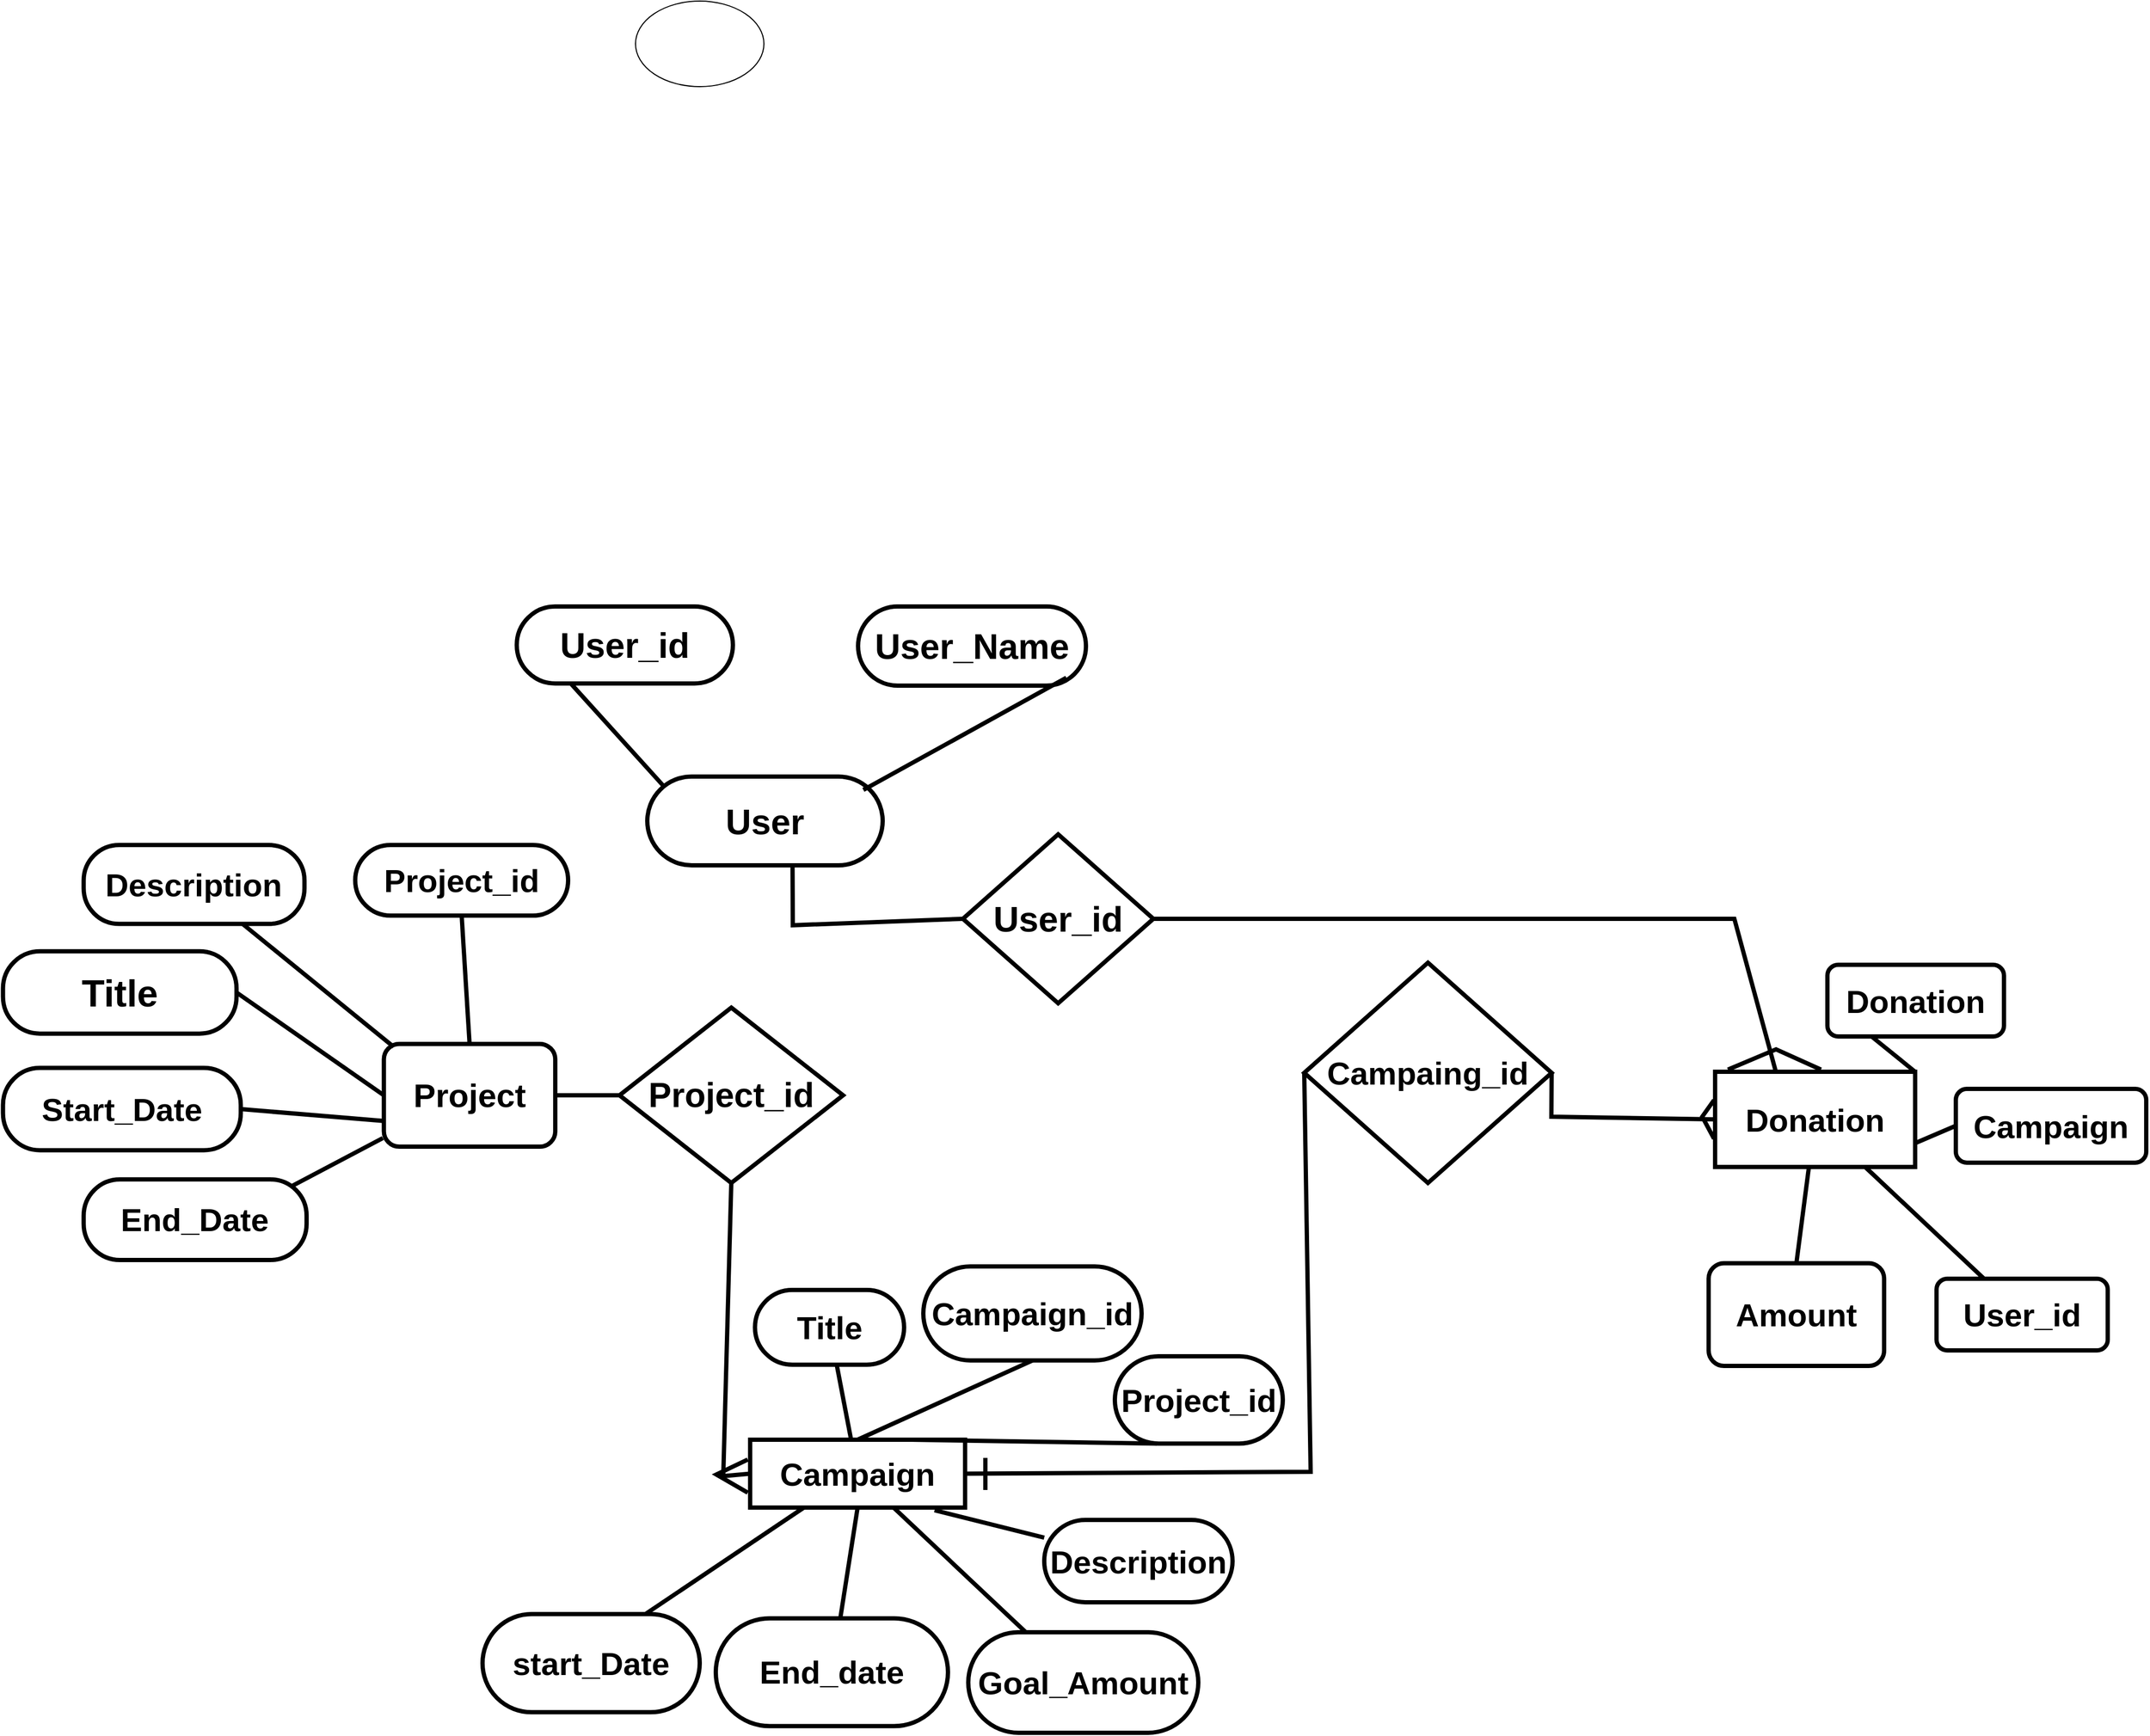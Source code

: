 <mxfile version="24.7.16">
  <diagram name="Page-1" id="Oq_Pg3VH7LKlsVWEqyEA">
    <mxGraphModel dx="3585" dy="2300" grid="0" gridSize="10" guides="1" tooltips="1" connect="1" arrows="1" fold="1" page="0" pageScale="1" pageWidth="850" pageHeight="1100" math="0" shadow="0">
      <root>
        <mxCell id="0" />
        <mxCell id="1" parent="0" />
        <mxCell id="XE9d4sWk9BGssQlL5iwP-2" value="" style="ellipse;whiteSpace=wrap;html=1;" vertex="1" parent="1">
          <mxGeometry x="-5" y="-580" width="120" height="80" as="geometry" />
        </mxCell>
        <mxCell id="XE9d4sWk9BGssQlL5iwP-4" value="Project_id" style="rhombus;whiteSpace=wrap;html=1;strokeWidth=4;fontSize=32;fontStyle=1;" vertex="1" parent="1">
          <mxGeometry x="-20" y="361" width="209" height="164" as="geometry" />
        </mxCell>
        <object label="Campaing_id" id="XE9d4sWk9BGssQlL5iwP-6">
          <mxCell style="rhombus;whiteSpace=wrap;html=1;strokeWidth=4;fontSize=30;fontStyle=1;" vertex="1" parent="1">
            <mxGeometry x="620" y="319" width="231.25" height="206" as="geometry" />
          </mxCell>
        </object>
        <mxCell id="XE9d4sWk9BGssQlL5iwP-8" value="&lt;b&gt;&lt;font style=&quot;font-size: 33px;&quot;&gt;User_id&lt;/font&gt;&lt;/b&gt;" style="rounded=1;whiteSpace=wrap;html=1;arcSize=50;strokeWidth=4;" vertex="1" parent="1">
          <mxGeometry x="-116" y="-14" width="202" height="72" as="geometry" />
        </mxCell>
        <mxCell id="XE9d4sWk9BGssQlL5iwP-9" value="User_Name" style="rounded=1;whiteSpace=wrap;html=1;arcSize=50;strokeWidth=4;fontSize=33;fontStyle=1;" vertex="1" parent="1">
          <mxGeometry x="203" y="-14" width="213" height="74" as="geometry" />
        </mxCell>
        <mxCell id="XE9d4sWk9BGssQlL5iwP-10" value="User" style="rounded=1;whiteSpace=wrap;html=1;arcSize=50;strokeWidth=4;fontSize=33;fontStyle=1;" vertex="1" parent="1">
          <mxGeometry x="6" y="145" width="220" height="83" as="geometry" />
        </mxCell>
        <mxCell id="XE9d4sWk9BGssQlL5iwP-13" value="" style="endArrow=none;html=1;rounded=0;entryX=0.25;entryY=1;entryDx=0;entryDy=0;exitX=0.073;exitY=0.118;exitDx=0;exitDy=0;exitPerimeter=0;strokeWidth=4;" edge="1" parent="1" source="XE9d4sWk9BGssQlL5iwP-10" target="XE9d4sWk9BGssQlL5iwP-8">
          <mxGeometry width="50" height="50" relative="1" as="geometry">
            <mxPoint x="45" y="154" as="sourcePoint" />
            <mxPoint x="95" y="104" as="targetPoint" />
          </mxGeometry>
        </mxCell>
        <mxCell id="XE9d4sWk9BGssQlL5iwP-17" value="" style="endArrow=none;html=1;rounded=0;entryX=0.914;entryY=0.9;entryDx=0;entryDy=0;exitX=0.918;exitY=0.151;exitDx=0;exitDy=0;entryPerimeter=0;exitPerimeter=0;strokeWidth=4;" edge="1" parent="1" source="XE9d4sWk9BGssQlL5iwP-10" target="XE9d4sWk9BGssQlL5iwP-9">
          <mxGeometry width="50" height="50" relative="1" as="geometry">
            <mxPoint x="205" y="144" as="sourcePoint" />
            <mxPoint x="255" y="94" as="targetPoint" />
            <Array as="points" />
          </mxGeometry>
        </mxCell>
        <mxCell id="XE9d4sWk9BGssQlL5iwP-18" value="User_id" style="rhombus;whiteSpace=wrap;html=1;strokeWidth=4;fontSize=33;fontStyle=1;" vertex="1" parent="1">
          <mxGeometry x="301" y="199" width="178" height="158" as="geometry" />
        </mxCell>
        <mxCell id="XE9d4sWk9BGssQlL5iwP-21" value="" style="endArrow=none;html=1;rounded=0;entryX=0.617;entryY=1;entryDx=0;entryDy=0;entryPerimeter=0;exitX=0;exitY=0.5;exitDx=0;exitDy=0;strokeWidth=4;" edge="1" parent="1" source="XE9d4sWk9BGssQlL5iwP-18" target="XE9d4sWk9BGssQlL5iwP-10">
          <mxGeometry width="50" height="50" relative="1" as="geometry">
            <mxPoint x="339" y="267" as="sourcePoint" />
            <mxPoint x="275" y="222" as="targetPoint" />
            <Array as="points">
              <mxPoint x="142" y="284" />
            </Array>
          </mxGeometry>
        </mxCell>
        <mxCell id="XE9d4sWk9BGssQlL5iwP-64" value="" style="endArrow=none;html=1;rounded=0;entryX=0;entryY=0.5;entryDx=0;entryDy=0;exitX=0.5;exitY=1;exitDx=0;exitDy=0;strokeWidth=4;" edge="1" parent="1" source="XE9d4sWk9BGssQlL5iwP-4" target="XE9d4sWk9BGssQlL5iwP-5">
          <mxGeometry width="50" height="50" relative="1" as="geometry">
            <mxPoint x="386" y="500" as="sourcePoint" />
            <mxPoint x="436" y="450" as="targetPoint" />
            <Array as="points">
              <mxPoint x="77" y="799" />
            </Array>
          </mxGeometry>
        </mxCell>
        <mxCell id="XE9d4sWk9BGssQlL5iwP-65" value="" style="endArrow=none;html=1;rounded=0;entryX=0;entryY=0.5;entryDx=0;entryDy=0;exitX=1;exitY=0.5;exitDx=0;exitDy=0;strokeWidth=4;" edge="1" parent="1" source="XE9d4sWk9BGssQlL5iwP-5" target="XE9d4sWk9BGssQlL5iwP-6">
          <mxGeometry width="50" height="50" relative="1" as="geometry">
            <mxPoint x="613" y="481" as="sourcePoint" />
            <mxPoint x="663" y="431" as="targetPoint" />
            <Array as="points">
              <mxPoint x="626" y="795" />
            </Array>
          </mxGeometry>
        </mxCell>
        <mxCell id="XE9d4sWk9BGssQlL5iwP-79" value="" style="endArrow=none;html=1;rounded=0;exitX=1;exitY=0.5;exitDx=0;exitDy=0;entryX=0.308;entryY=0.033;entryDx=0;entryDy=0;entryPerimeter=0;strokeWidth=4;" edge="1" parent="1" source="XE9d4sWk9BGssQlL5iwP-18" target="XE9d4sWk9BGssQlL5iwP-7">
          <mxGeometry width="50" height="50" relative="1" as="geometry">
            <mxPoint x="638" y="949" as="sourcePoint" />
            <mxPoint x="929" y="426" as="targetPoint" />
            <Array as="points">
              <mxPoint x="1022" y="278" />
            </Array>
          </mxGeometry>
        </mxCell>
        <mxCell id="XE9d4sWk9BGssQlL5iwP-90" value="" style="group;strokeWidth=4;" vertex="1" connectable="0" parent="1">
          <mxGeometry x="992" y="357" width="415" height="335" as="geometry" />
        </mxCell>
        <mxCell id="XE9d4sWk9BGssQlL5iwP-7" value="Donation" style="rounded=0;whiteSpace=wrap;html=1;strokeWidth=4;fontSize=30;fontStyle=1;" vertex="1" parent="XE9d4sWk9BGssQlL5iwP-90">
          <mxGeometry x="12" y="64" width="187" height="89" as="geometry" />
        </mxCell>
        <mxCell id="XE9d4sWk9BGssQlL5iwP-68" value="Campaign" style="rounded=1;whiteSpace=wrap;html=1;strokeWidth=4;fontSize=30;fontStyle=1;" vertex="1" parent="XE9d4sWk9BGssQlL5iwP-90">
          <mxGeometry x="237" y="80" width="178" height="69" as="geometry" />
        </mxCell>
        <mxCell id="XE9d4sWk9BGssQlL5iwP-69" value="Donation" style="rounded=1;whiteSpace=wrap;html=1;strokeWidth=4;fontSize=30;fontStyle=1;" vertex="1" parent="XE9d4sWk9BGssQlL5iwP-90">
          <mxGeometry x="117" y="-36" width="165" height="67" as="geometry" />
        </mxCell>
        <mxCell id="XE9d4sWk9BGssQlL5iwP-70" value="Amount" style="rounded=1;whiteSpace=wrap;html=1;strokeWidth=4;fontSize=30;fontStyle=1;" vertex="1" parent="XE9d4sWk9BGssQlL5iwP-90">
          <mxGeometry x="6" y="243" width="164" height="96" as="geometry" />
        </mxCell>
        <mxCell id="XE9d4sWk9BGssQlL5iwP-71" value="User_id" style="rounded=1;whiteSpace=wrap;html=1;strokeWidth=4;fontSize=30;fontStyle=1;" vertex="1" parent="XE9d4sWk9BGssQlL5iwP-90">
          <mxGeometry x="219" y="257.5" width="160" height="67" as="geometry" />
        </mxCell>
        <mxCell id="XE9d4sWk9BGssQlL5iwP-72" value="" style="endArrow=none;html=1;rounded=0;exitX=0.5;exitY=0;exitDx=0;exitDy=0;strokeWidth=4;" edge="1" parent="XE9d4sWk9BGssQlL5iwP-90" source="XE9d4sWk9BGssQlL5iwP-70" target="XE9d4sWk9BGssQlL5iwP-7">
          <mxGeometry width="50" height="50" relative="1" as="geometry">
            <mxPoint x="79" y="222" as="sourcePoint" />
            <mxPoint x="129" y="172" as="targetPoint" />
          </mxGeometry>
        </mxCell>
        <mxCell id="XE9d4sWk9BGssQlL5iwP-73" value="" style="endArrow=none;html=1;rounded=0;entryX=0.25;entryY=1;entryDx=0;entryDy=0;exitX=1;exitY=0;exitDx=0;exitDy=0;strokeWidth=4;" edge="1" parent="XE9d4sWk9BGssQlL5iwP-90" source="XE9d4sWk9BGssQlL5iwP-7" target="XE9d4sWk9BGssQlL5iwP-69">
          <mxGeometry width="50" height="50" relative="1" as="geometry">
            <mxPoint x="90" y="91" as="sourcePoint" />
            <mxPoint x="206" y="56" as="targetPoint" />
          </mxGeometry>
        </mxCell>
        <mxCell id="XE9d4sWk9BGssQlL5iwP-74" value="" style="endArrow=none;html=1;rounded=0;entryX=0;entryY=0.5;entryDx=0;entryDy=0;exitX=1;exitY=0.75;exitDx=0;exitDy=0;strokeWidth=4;" edge="1" parent="XE9d4sWk9BGssQlL5iwP-90" source="XE9d4sWk9BGssQlL5iwP-7" target="XE9d4sWk9BGssQlL5iwP-68">
          <mxGeometry width="50" height="50" relative="1" as="geometry">
            <mxPoint x="188" y="140" as="sourcePoint" />
            <mxPoint x="238" y="90" as="targetPoint" />
          </mxGeometry>
        </mxCell>
        <mxCell id="XE9d4sWk9BGssQlL5iwP-75" value="" style="endArrow=none;html=1;rounded=0;exitX=0.75;exitY=1;exitDx=0;exitDy=0;strokeWidth=4;" edge="1" parent="XE9d4sWk9BGssQlL5iwP-90" source="XE9d4sWk9BGssQlL5iwP-7" target="XE9d4sWk9BGssQlL5iwP-71">
          <mxGeometry width="50" height="50" relative="1" as="geometry">
            <mxPoint x="169" y="213" as="sourcePoint" />
            <mxPoint x="219" y="163" as="targetPoint" />
          </mxGeometry>
        </mxCell>
        <mxCell id="XE9d4sWk9BGssQlL5iwP-84" value="" style="endArrow=none;html=1;rounded=0;strokeWidth=4;" edge="1" parent="XE9d4sWk9BGssQlL5iwP-90">
          <mxGeometry width="50" height="50" relative="1" as="geometry">
            <mxPoint x="24" y="62" as="sourcePoint" />
            <mxPoint x="111" y="62" as="targetPoint" />
            <Array as="points">
              <mxPoint x="69" y="43" />
            </Array>
          </mxGeometry>
        </mxCell>
        <mxCell id="XE9d4sWk9BGssQlL5iwP-86" value="" style="endArrow=none;html=1;rounded=0;strokeWidth=4;" edge="1" parent="XE9d4sWk9BGssQlL5iwP-90">
          <mxGeometry width="50" height="50" relative="1" as="geometry">
            <mxPoint x="11" y="126.5" as="sourcePoint" />
            <mxPoint x="11" y="90.5" as="targetPoint" />
            <Array as="points">
              <mxPoint y="106" />
            </Array>
          </mxGeometry>
        </mxCell>
        <mxCell id="XE9d4sWk9BGssQlL5iwP-94" value="" style="group;fontSize=30;" vertex="1" connectable="0" parent="1">
          <mxGeometry x="-460" y="351" width="421" height="246" as="geometry" />
        </mxCell>
        <mxCell id="XE9d4sWk9BGssQlL5iwP-3" value="Project" style="rounded=1;whiteSpace=wrap;html=1;strokeWidth=4;fontSize=31;fontStyle=1;" vertex="1" parent="XE9d4sWk9BGssQlL5iwP-94">
          <mxGeometry x="219.79" y="44" width="160.21" height="96" as="geometry" />
        </mxCell>
        <mxCell id="XE9d4sWk9BGssQlL5iwP-93" value="" style="group;" vertex="1" connectable="0" parent="XE9d4sWk9BGssQlL5iwP-94">
          <mxGeometry x="-136.206" y="-142.0" width="283.762" height="388" as="geometry" />
        </mxCell>
        <mxCell id="XE9d4sWk9BGssQlL5iwP-24" value="&lt;font style=&quot;font-size: 30px;&quot;&gt;&lt;b&gt;Description&lt;/b&gt;&lt;/font&gt;" style="rounded=1;whiteSpace=wrap;html=1;arcSize=45;strokeWidth=4;" vertex="1" parent="XE9d4sWk9BGssQlL5iwP-93">
          <mxGeometry x="75.405" width="206.373" height="73.752" as="geometry" />
        </mxCell>
        <mxCell id="XE9d4sWk9BGssQlL5iwP-25" value="Title" style="rounded=1;whiteSpace=wrap;html=1;arcSize=45;strokeWidth=4;fontSize=35;fontStyle=1;" vertex="1" parent="XE9d4sWk9BGssQlL5iwP-93">
          <mxGeometry y="99.405" width="218.279" height="76.959" as="geometry" />
        </mxCell>
        <mxCell id="XE9d4sWk9BGssQlL5iwP-26" value="Start_Date" style="rounded=1;whiteSpace=wrap;html=1;arcSize=45;strokeWidth=4;fontSize=30;fontStyle=1;" vertex="1" parent="XE9d4sWk9BGssQlL5iwP-93">
          <mxGeometry y="208.43" width="222.247" height="76.959" as="geometry" />
        </mxCell>
        <mxCell id="XE9d4sWk9BGssQlL5iwP-27" value="End_Date" style="rounded=1;whiteSpace=wrap;html=1;arcSize=45;strokeWidth=4;fontStyle=1;fontSize=30;" vertex="1" parent="XE9d4sWk9BGssQlL5iwP-93">
          <mxGeometry x="75.405" y="312.645" width="208.357" height="75.355" as="geometry" />
        </mxCell>
        <mxCell id="XE9d4sWk9BGssQlL5iwP-36" value="" style="endArrow=none;html=1;rounded=0;exitX=0.057;exitY=0.028;exitDx=0;exitDy=0;exitPerimeter=0;strokeWidth=4;" edge="1" parent="XE9d4sWk9BGssQlL5iwP-94" source="XE9d4sWk9BGssQlL5iwP-3" target="XE9d4sWk9BGssQlL5iwP-24">
          <mxGeometry width="50" height="50" relative="1" as="geometry">
            <mxPoint x="145.493" y="103" as="sourcePoint" />
            <mxPoint x="197.086" y="53" as="targetPoint" />
          </mxGeometry>
        </mxCell>
        <mxCell id="XE9d4sWk9BGssQlL5iwP-37" value="" style="endArrow=none;html=1;rounded=0;entryX=0;entryY=0.5;entryDx=0;entryDy=0;exitX=1;exitY=0.5;exitDx=0;exitDy=0;strokeWidth=4;" edge="1" parent="XE9d4sWk9BGssQlL5iwP-94" source="XE9d4sWk9BGssQlL5iwP-25" target="XE9d4sWk9BGssQlL5iwP-3">
          <mxGeometry width="50" height="50" relative="1" as="geometry">
            <mxPoint x="142.397" y="176.0" as="sourcePoint" />
            <mxPoint x="193.99" y="126.0" as="targetPoint" />
          </mxGeometry>
        </mxCell>
        <mxCell id="XE9d4sWk9BGssQlL5iwP-38" value="" style="endArrow=none;html=1;rounded=0;exitX=1;exitY=0.5;exitDx=0;exitDy=0;entryX=0;entryY=0.75;entryDx=0;entryDy=0;strokeWidth=4;" edge="1" parent="XE9d4sWk9BGssQlL5iwP-94" source="XE9d4sWk9BGssQlL5iwP-26" target="XE9d4sWk9BGssQlL5iwP-3">
          <mxGeometry width="50" height="50" relative="1" as="geometry">
            <mxPoint x="170.257" y="228" as="sourcePoint" />
            <mxPoint x="221.85" y="178" as="targetPoint" />
          </mxGeometry>
        </mxCell>
        <mxCell id="XE9d4sWk9BGssQlL5iwP-39" value="" style="endArrow=none;html=1;rounded=0;exitX=0.934;exitY=0.083;exitDx=0;exitDy=0;exitPerimeter=0;entryX=-0.006;entryY=0.917;entryDx=0;entryDy=0;entryPerimeter=0;strokeWidth=4;" edge="1" parent="XE9d4sWk9BGssQlL5iwP-94" source="XE9d4sWk9BGssQlL5iwP-27" target="XE9d4sWk9BGssQlL5iwP-3">
          <mxGeometry width="50" height="50" relative="1" as="geometry">
            <mxPoint x="114.537" y="219.0" as="sourcePoint" />
            <mxPoint x="189.863" y="183.0" as="targetPoint" />
          </mxGeometry>
        </mxCell>
        <mxCell id="XE9d4sWk9BGssQlL5iwP-97" value="" style="group;strokeWidth=4;fontSize=22;" vertex="1" connectable="0" parent="1">
          <mxGeometry x="-31" y="658" width="475" height="339" as="geometry" />
        </mxCell>
        <mxCell id="XE9d4sWk9BGssQlL5iwP-5" value="&lt;b&gt;Campaign&lt;/b&gt;" style="rounded=0;whiteSpace=wrap;html=1;strokeWidth=4;fontSize=30;" vertex="1" parent="XE9d4sWk9BGssQlL5iwP-97">
          <mxGeometry x="133.14" y="107" width="200.86" height="63.43" as="geometry" />
        </mxCell>
        <mxCell id="XE9d4sWk9BGssQlL5iwP-46" value="Title" style="rounded=1;whiteSpace=wrap;html=1;arcSize=50;strokeWidth=4;fontSize=30;fontStyle=1;" vertex="1" parent="XE9d4sWk9BGssQlL5iwP-97">
          <mxGeometry x="137.65" y="-33" width="139.35" height="69.88" as="geometry" />
        </mxCell>
        <mxCell id="XE9d4sWk9BGssQlL5iwP-47" value="" style="endArrow=none;html=1;rounded=0;strokeWidth=4;" edge="1" parent="XE9d4sWk9BGssQlL5iwP-97" source="XE9d4sWk9BGssQlL5iwP-5" target="XE9d4sWk9BGssQlL5iwP-46">
          <mxGeometry width="50" height="50" relative="1" as="geometry">
            <mxPoint x="240.321" y="61.795" as="sourcePoint" />
            <mxPoint x="296.734" y="11.96" as="targetPoint" />
          </mxGeometry>
        </mxCell>
        <mxCell id="XE9d4sWk9BGssQlL5iwP-87" value="" style="endArrow=none;html=1;rounded=0;strokeWidth=4;" edge="1" parent="XE9d4sWk9BGssQlL5iwP-97">
          <mxGeometry width="50" height="50" relative="1" as="geometry">
            <mxPoint x="353" y="154" as="sourcePoint" />
            <mxPoint x="353" y="124" as="targetPoint" />
          </mxGeometry>
        </mxCell>
        <mxCell id="XE9d4sWk9BGssQlL5iwP-98" value="" style="endArrow=none;html=1;rounded=0;strokeWidth=4;" edge="1" parent="XE9d4sWk9BGssQlL5iwP-97">
          <mxGeometry width="50" height="50" relative="1" as="geometry">
            <mxPoint x="130.879" y="156.48" as="sourcePoint" />
            <mxPoint x="130.879" y="125.583" as="targetPoint" />
            <Array as="points">
              <mxPoint x="101.544" y="139.536" />
            </Array>
          </mxGeometry>
        </mxCell>
        <mxCell id="XE9d4sWk9BGssQlL5iwP-67" value="" style="endArrow=none;html=1;rounded=0;exitX=1;exitY=0.5;exitDx=0;exitDy=0;entryX=0;entryY=0.5;entryDx=0;entryDy=0;strokeWidth=4;" edge="1" parent="1" source="XE9d4sWk9BGssQlL5iwP-6" target="XE9d4sWk9BGssQlL5iwP-7">
          <mxGeometry width="50" height="50" relative="1" as="geometry">
            <mxPoint x="907" y="631" as="sourcePoint" />
            <mxPoint x="1037" y="561" as="targetPoint" />
            <Array as="points">
              <mxPoint x="851" y="463" />
            </Array>
          </mxGeometry>
        </mxCell>
        <mxCell id="XE9d4sWk9BGssQlL5iwP-43" value="" style="endArrow=none;html=1;rounded=0;entryX=0;entryY=0.5;entryDx=0;entryDy=0;exitX=1;exitY=0.5;exitDx=0;exitDy=0;strokeWidth=4;" edge="1" parent="1" source="XE9d4sWk9BGssQlL5iwP-3" target="XE9d4sWk9BGssQlL5iwP-4">
          <mxGeometry width="50" height="50" relative="1" as="geometry">
            <mxPoint x="-30" y="550" as="sourcePoint" />
            <mxPoint x="20" y="500" as="targetPoint" />
            <Array as="points" />
          </mxGeometry>
        </mxCell>
        <mxCell id="XE9d4sWk9BGssQlL5iwP-28" value="Project_id" style="rounded=1;whiteSpace=wrap;html=1;arcSize=50;strokeWidth=4;fontSize=30;fontStyle=1;" vertex="1" parent="1">
          <mxGeometry x="-267" y="209" width="199" height="66" as="geometry" />
        </mxCell>
        <mxCell id="XE9d4sWk9BGssQlL5iwP-30" value="" style="endArrow=none;html=1;rounded=0;entryX=0.5;entryY=1;entryDx=0;entryDy=0;exitX=0.5;exitY=0;exitDx=0;exitDy=0;strokeWidth=4;" edge="1" parent="1" source="XE9d4sWk9BGssQlL5iwP-3" target="XE9d4sWk9BGssQlL5iwP-28">
          <mxGeometry width="50" height="50" relative="1" as="geometry">
            <mxPoint x="-248" y="460" as="sourcePoint" />
            <mxPoint x="-198" y="410" as="targetPoint" />
          </mxGeometry>
        </mxCell>
        <mxCell id="XE9d4sWk9BGssQlL5iwP-45" value="Project_id" style="rounded=1;whiteSpace=wrap;html=1;arcSize=50;strokeWidth=4;fontSize=30;fontStyle=1;" vertex="1" parent="1">
          <mxGeometry x="443" y="687" width="157" height="81.63" as="geometry" />
        </mxCell>
        <mxCell id="XE9d4sWk9BGssQlL5iwP-49" value="" style="endArrow=none;html=1;rounded=0;entryX=0.25;entryY=1;entryDx=0;entryDy=0;exitX=0.75;exitY=0;exitDx=0;exitDy=0;strokeWidth=4;" edge="1" parent="1" source="XE9d4sWk9BGssQlL5iwP-5" target="XE9d4sWk9BGssQlL5iwP-45">
          <mxGeometry width="50" height="50" relative="1" as="geometry">
            <mxPoint x="378.124" y="719.795" as="sourcePoint" />
            <mxPoint x="448.076" y="676.937" as="targetPoint" />
          </mxGeometry>
        </mxCell>
        <mxCell id="XE9d4sWk9BGssQlL5iwP-44" value="Campaign_id" style="rounded=1;whiteSpace=wrap;html=1;arcSize=50;strokeWidth=4;fontSize=30;fontStyle=1;" vertex="1" parent="1">
          <mxGeometry x="263.99" y="603" width="204.01" height="87.89" as="geometry" />
        </mxCell>
        <mxCell id="XE9d4sWk9BGssQlL5iwP-48" value="" style="endArrow=none;html=1;rounded=0;entryX=0.5;entryY=1;entryDx=0;entryDy=0;exitX=0.5;exitY=0;exitDx=0;exitDy=0;strokeWidth=4;" edge="1" parent="1" source="XE9d4sWk9BGssQlL5iwP-5" target="XE9d4sWk9BGssQlL5iwP-44">
          <mxGeometry width="50" height="50" relative="1" as="geometry">
            <mxPoint x="310.249" y="727.768" as="sourcePoint" />
            <mxPoint x="366.663" y="677.934" as="targetPoint" />
          </mxGeometry>
        </mxCell>
        <mxCell id="XE9d4sWk9BGssQlL5iwP-51" value="Description" style="rounded=1;whiteSpace=wrap;html=1;arcSize=50;strokeWidth=4;fontSize=30;fontStyle=1;" vertex="1" parent="1">
          <mxGeometry x="377" y="840" width="176" height="77" as="geometry" />
        </mxCell>
        <mxCell id="XE9d4sWk9BGssQlL5iwP-63" value="" style="endArrow=none;html=1;rounded=0;entryX=0.858;entryY=1.039;entryDx=0;entryDy=0;entryPerimeter=0;strokeWidth=4;" edge="1" parent="1" source="XE9d4sWk9BGssQlL5iwP-51" target="XE9d4sWk9BGssQlL5iwP-5">
          <mxGeometry width="50" height="50" relative="1" as="geometry">
            <mxPoint x="410.665" y="884.248" as="sourcePoint" />
            <mxPoint x="467.078" y="834.414" as="targetPoint" />
          </mxGeometry>
        </mxCell>
        <mxCell id="XE9d4sWk9BGssQlL5iwP-53" value="Goal_Amount" style="rounded=1;whiteSpace=wrap;html=1;arcSize=50;strokeWidth=4;fontSize=30;fontStyle=1;" vertex="1" parent="1">
          <mxGeometry x="306" y="945" width="215" height="94" as="geometry" />
        </mxCell>
        <mxCell id="XE9d4sWk9BGssQlL5iwP-62" value="" style="endArrow=none;html=1;rounded=0;exitX=0.25;exitY=0;exitDx=0;exitDy=0;strokeWidth=4;" edge="1" parent="1" source="XE9d4sWk9BGssQlL5iwP-53" target="XE9d4sWk9BGssQlL5iwP-5">
          <mxGeometry width="50" height="50" relative="1" as="geometry">
            <mxPoint x="358.765" y="915.146" as="sourcePoint" />
            <mxPoint x="415.178" y="865.311" as="targetPoint" />
          </mxGeometry>
        </mxCell>
        <mxCell id="XE9d4sWk9BGssQlL5iwP-50" value="start_Date" style="rounded=1;whiteSpace=wrap;html=1;arcSize=50;strokeWidth=4;fontSize=30;fontStyle=1;" vertex="1" parent="1">
          <mxGeometry x="-148" y="928" width="203" height="91.81" as="geometry" />
        </mxCell>
        <mxCell id="XE9d4sWk9BGssQlL5iwP-55" value="" style="endArrow=none;html=1;rounded=0;entryX=0.25;entryY=1;entryDx=0;entryDy=0;exitX=0.75;exitY=0;exitDx=0;exitDy=0;strokeWidth=4;" edge="1" parent="1" source="XE9d4sWk9BGssQlL5iwP-50" target="XE9d4sWk9BGssQlL5iwP-5">
          <mxGeometry width="50" height="50" relative="1" as="geometry">
            <mxPoint x="251.758" y="877.272" as="sourcePoint" />
            <mxPoint x="308.171" y="827.437" as="targetPoint" />
          </mxGeometry>
        </mxCell>
        <mxCell id="XE9d4sWk9BGssQlL5iwP-52" value="End_date" style="rounded=1;whiteSpace=wrap;html=1;arcSize=50;strokeWidth=4;fontSize=30;fontStyle=1;" vertex="1" parent="1">
          <mxGeometry x="70" y="932" width="217.02" height="100.74" as="geometry" />
        </mxCell>
        <mxCell id="XE9d4sWk9BGssQlL5iwP-57" value="" style="endArrow=none;html=1;rounded=0;entryX=0.5;entryY=1;entryDx=0;entryDy=0;strokeWidth=4;" edge="1" parent="1" source="XE9d4sWk9BGssQlL5iwP-52" target="XE9d4sWk9BGssQlL5iwP-5">
          <mxGeometry width="50" height="50" relative="1" as="geometry">
            <mxPoint x="317.197" y="906.175" as="sourcePoint" />
            <mxPoint x="373.61" y="856.341" as="targetPoint" />
          </mxGeometry>
        </mxCell>
      </root>
    </mxGraphModel>
  </diagram>
</mxfile>
